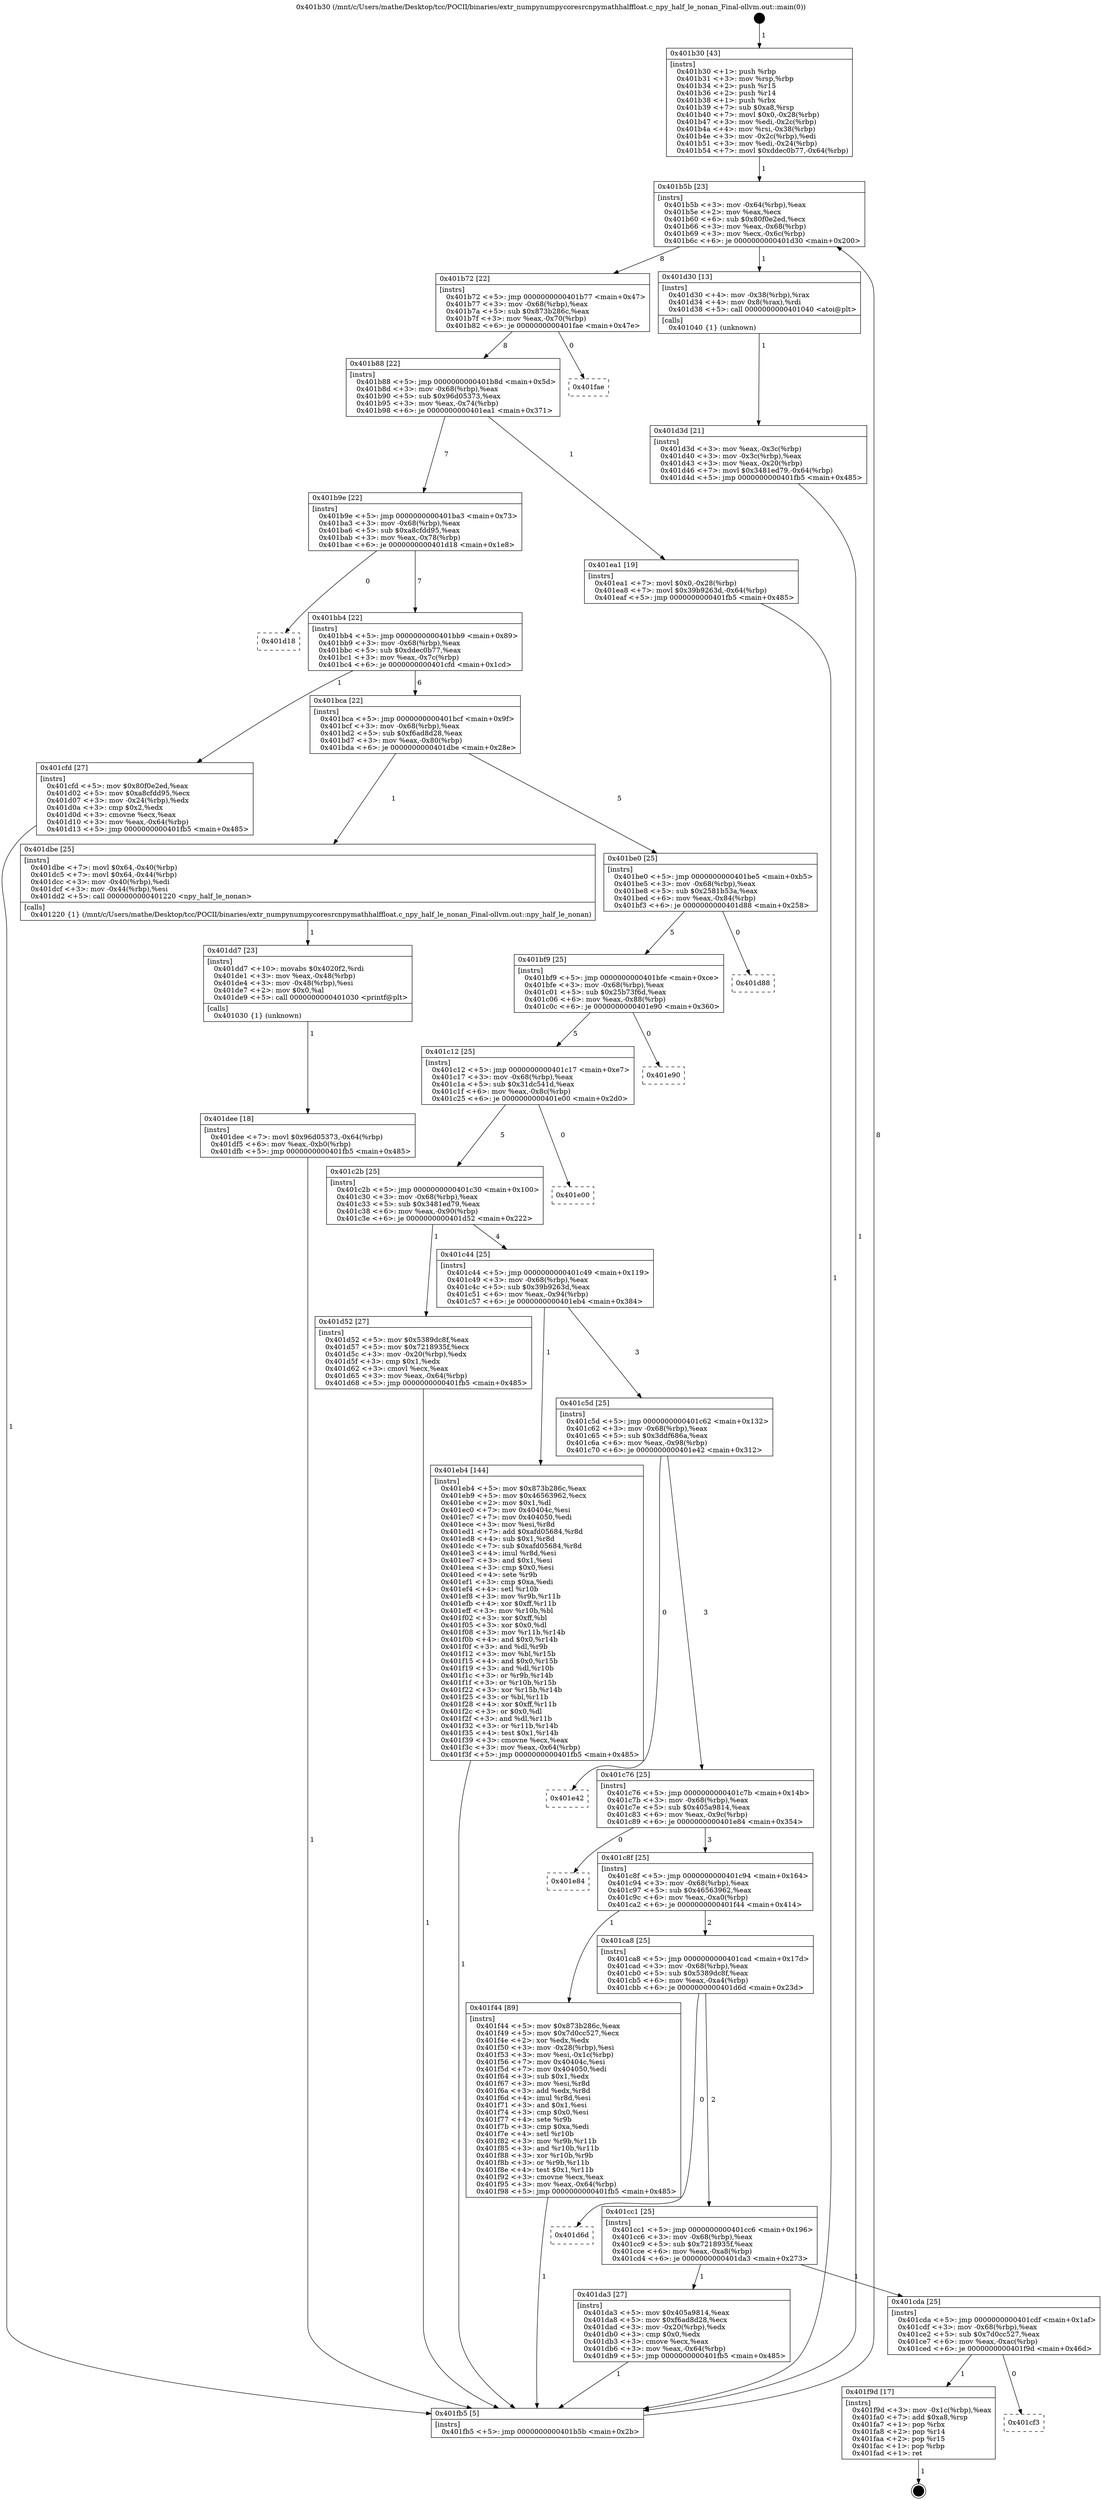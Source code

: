 digraph "0x401b30" {
  label = "0x401b30 (/mnt/c/Users/mathe/Desktop/tcc/POCII/binaries/extr_numpynumpycoresrcnpymathhalffloat.c_npy_half_le_nonan_Final-ollvm.out::main(0))"
  labelloc = "t"
  node[shape=record]

  Entry [label="",width=0.3,height=0.3,shape=circle,fillcolor=black,style=filled]
  "0x401b5b" [label="{
     0x401b5b [23]\l
     | [instrs]\l
     &nbsp;&nbsp;0x401b5b \<+3\>: mov -0x64(%rbp),%eax\l
     &nbsp;&nbsp;0x401b5e \<+2\>: mov %eax,%ecx\l
     &nbsp;&nbsp;0x401b60 \<+6\>: sub $0x80f0e2ed,%ecx\l
     &nbsp;&nbsp;0x401b66 \<+3\>: mov %eax,-0x68(%rbp)\l
     &nbsp;&nbsp;0x401b69 \<+3\>: mov %ecx,-0x6c(%rbp)\l
     &nbsp;&nbsp;0x401b6c \<+6\>: je 0000000000401d30 \<main+0x200\>\l
  }"]
  "0x401d30" [label="{
     0x401d30 [13]\l
     | [instrs]\l
     &nbsp;&nbsp;0x401d30 \<+4\>: mov -0x38(%rbp),%rax\l
     &nbsp;&nbsp;0x401d34 \<+4\>: mov 0x8(%rax),%rdi\l
     &nbsp;&nbsp;0x401d38 \<+5\>: call 0000000000401040 \<atoi@plt\>\l
     | [calls]\l
     &nbsp;&nbsp;0x401040 \{1\} (unknown)\l
  }"]
  "0x401b72" [label="{
     0x401b72 [22]\l
     | [instrs]\l
     &nbsp;&nbsp;0x401b72 \<+5\>: jmp 0000000000401b77 \<main+0x47\>\l
     &nbsp;&nbsp;0x401b77 \<+3\>: mov -0x68(%rbp),%eax\l
     &nbsp;&nbsp;0x401b7a \<+5\>: sub $0x873b286c,%eax\l
     &nbsp;&nbsp;0x401b7f \<+3\>: mov %eax,-0x70(%rbp)\l
     &nbsp;&nbsp;0x401b82 \<+6\>: je 0000000000401fae \<main+0x47e\>\l
  }"]
  Exit [label="",width=0.3,height=0.3,shape=circle,fillcolor=black,style=filled,peripheries=2]
  "0x401fae" [label="{
     0x401fae\l
  }", style=dashed]
  "0x401b88" [label="{
     0x401b88 [22]\l
     | [instrs]\l
     &nbsp;&nbsp;0x401b88 \<+5\>: jmp 0000000000401b8d \<main+0x5d\>\l
     &nbsp;&nbsp;0x401b8d \<+3\>: mov -0x68(%rbp),%eax\l
     &nbsp;&nbsp;0x401b90 \<+5\>: sub $0x96d05373,%eax\l
     &nbsp;&nbsp;0x401b95 \<+3\>: mov %eax,-0x74(%rbp)\l
     &nbsp;&nbsp;0x401b98 \<+6\>: je 0000000000401ea1 \<main+0x371\>\l
  }"]
  "0x401cf3" [label="{
     0x401cf3\l
  }", style=dashed]
  "0x401ea1" [label="{
     0x401ea1 [19]\l
     | [instrs]\l
     &nbsp;&nbsp;0x401ea1 \<+7\>: movl $0x0,-0x28(%rbp)\l
     &nbsp;&nbsp;0x401ea8 \<+7\>: movl $0x39b9263d,-0x64(%rbp)\l
     &nbsp;&nbsp;0x401eaf \<+5\>: jmp 0000000000401fb5 \<main+0x485\>\l
  }"]
  "0x401b9e" [label="{
     0x401b9e [22]\l
     | [instrs]\l
     &nbsp;&nbsp;0x401b9e \<+5\>: jmp 0000000000401ba3 \<main+0x73\>\l
     &nbsp;&nbsp;0x401ba3 \<+3\>: mov -0x68(%rbp),%eax\l
     &nbsp;&nbsp;0x401ba6 \<+5\>: sub $0xa8cfdd95,%eax\l
     &nbsp;&nbsp;0x401bab \<+3\>: mov %eax,-0x78(%rbp)\l
     &nbsp;&nbsp;0x401bae \<+6\>: je 0000000000401d18 \<main+0x1e8\>\l
  }"]
  "0x401f9d" [label="{
     0x401f9d [17]\l
     | [instrs]\l
     &nbsp;&nbsp;0x401f9d \<+3\>: mov -0x1c(%rbp),%eax\l
     &nbsp;&nbsp;0x401fa0 \<+7\>: add $0xa8,%rsp\l
     &nbsp;&nbsp;0x401fa7 \<+1\>: pop %rbx\l
     &nbsp;&nbsp;0x401fa8 \<+2\>: pop %r14\l
     &nbsp;&nbsp;0x401faa \<+2\>: pop %r15\l
     &nbsp;&nbsp;0x401fac \<+1\>: pop %rbp\l
     &nbsp;&nbsp;0x401fad \<+1\>: ret\l
  }"]
  "0x401d18" [label="{
     0x401d18\l
  }", style=dashed]
  "0x401bb4" [label="{
     0x401bb4 [22]\l
     | [instrs]\l
     &nbsp;&nbsp;0x401bb4 \<+5\>: jmp 0000000000401bb9 \<main+0x89\>\l
     &nbsp;&nbsp;0x401bb9 \<+3\>: mov -0x68(%rbp),%eax\l
     &nbsp;&nbsp;0x401bbc \<+5\>: sub $0xddec0b77,%eax\l
     &nbsp;&nbsp;0x401bc1 \<+3\>: mov %eax,-0x7c(%rbp)\l
     &nbsp;&nbsp;0x401bc4 \<+6\>: je 0000000000401cfd \<main+0x1cd\>\l
  }"]
  "0x401dee" [label="{
     0x401dee [18]\l
     | [instrs]\l
     &nbsp;&nbsp;0x401dee \<+7\>: movl $0x96d05373,-0x64(%rbp)\l
     &nbsp;&nbsp;0x401df5 \<+6\>: mov %eax,-0xb0(%rbp)\l
     &nbsp;&nbsp;0x401dfb \<+5\>: jmp 0000000000401fb5 \<main+0x485\>\l
  }"]
  "0x401cfd" [label="{
     0x401cfd [27]\l
     | [instrs]\l
     &nbsp;&nbsp;0x401cfd \<+5\>: mov $0x80f0e2ed,%eax\l
     &nbsp;&nbsp;0x401d02 \<+5\>: mov $0xa8cfdd95,%ecx\l
     &nbsp;&nbsp;0x401d07 \<+3\>: mov -0x24(%rbp),%edx\l
     &nbsp;&nbsp;0x401d0a \<+3\>: cmp $0x2,%edx\l
     &nbsp;&nbsp;0x401d0d \<+3\>: cmovne %ecx,%eax\l
     &nbsp;&nbsp;0x401d10 \<+3\>: mov %eax,-0x64(%rbp)\l
     &nbsp;&nbsp;0x401d13 \<+5\>: jmp 0000000000401fb5 \<main+0x485\>\l
  }"]
  "0x401bca" [label="{
     0x401bca [22]\l
     | [instrs]\l
     &nbsp;&nbsp;0x401bca \<+5\>: jmp 0000000000401bcf \<main+0x9f\>\l
     &nbsp;&nbsp;0x401bcf \<+3\>: mov -0x68(%rbp),%eax\l
     &nbsp;&nbsp;0x401bd2 \<+5\>: sub $0xf6ad8d28,%eax\l
     &nbsp;&nbsp;0x401bd7 \<+3\>: mov %eax,-0x80(%rbp)\l
     &nbsp;&nbsp;0x401bda \<+6\>: je 0000000000401dbe \<main+0x28e\>\l
  }"]
  "0x401fb5" [label="{
     0x401fb5 [5]\l
     | [instrs]\l
     &nbsp;&nbsp;0x401fb5 \<+5\>: jmp 0000000000401b5b \<main+0x2b\>\l
  }"]
  "0x401b30" [label="{
     0x401b30 [43]\l
     | [instrs]\l
     &nbsp;&nbsp;0x401b30 \<+1\>: push %rbp\l
     &nbsp;&nbsp;0x401b31 \<+3\>: mov %rsp,%rbp\l
     &nbsp;&nbsp;0x401b34 \<+2\>: push %r15\l
     &nbsp;&nbsp;0x401b36 \<+2\>: push %r14\l
     &nbsp;&nbsp;0x401b38 \<+1\>: push %rbx\l
     &nbsp;&nbsp;0x401b39 \<+7\>: sub $0xa8,%rsp\l
     &nbsp;&nbsp;0x401b40 \<+7\>: movl $0x0,-0x28(%rbp)\l
     &nbsp;&nbsp;0x401b47 \<+3\>: mov %edi,-0x2c(%rbp)\l
     &nbsp;&nbsp;0x401b4a \<+4\>: mov %rsi,-0x38(%rbp)\l
     &nbsp;&nbsp;0x401b4e \<+3\>: mov -0x2c(%rbp),%edi\l
     &nbsp;&nbsp;0x401b51 \<+3\>: mov %edi,-0x24(%rbp)\l
     &nbsp;&nbsp;0x401b54 \<+7\>: movl $0xddec0b77,-0x64(%rbp)\l
  }"]
  "0x401d3d" [label="{
     0x401d3d [21]\l
     | [instrs]\l
     &nbsp;&nbsp;0x401d3d \<+3\>: mov %eax,-0x3c(%rbp)\l
     &nbsp;&nbsp;0x401d40 \<+3\>: mov -0x3c(%rbp),%eax\l
     &nbsp;&nbsp;0x401d43 \<+3\>: mov %eax,-0x20(%rbp)\l
     &nbsp;&nbsp;0x401d46 \<+7\>: movl $0x3481ed79,-0x64(%rbp)\l
     &nbsp;&nbsp;0x401d4d \<+5\>: jmp 0000000000401fb5 \<main+0x485\>\l
  }"]
  "0x401dd7" [label="{
     0x401dd7 [23]\l
     | [instrs]\l
     &nbsp;&nbsp;0x401dd7 \<+10\>: movabs $0x4020f2,%rdi\l
     &nbsp;&nbsp;0x401de1 \<+3\>: mov %eax,-0x48(%rbp)\l
     &nbsp;&nbsp;0x401de4 \<+3\>: mov -0x48(%rbp),%esi\l
     &nbsp;&nbsp;0x401de7 \<+2\>: mov $0x0,%al\l
     &nbsp;&nbsp;0x401de9 \<+5\>: call 0000000000401030 \<printf@plt\>\l
     | [calls]\l
     &nbsp;&nbsp;0x401030 \{1\} (unknown)\l
  }"]
  "0x401dbe" [label="{
     0x401dbe [25]\l
     | [instrs]\l
     &nbsp;&nbsp;0x401dbe \<+7\>: movl $0x64,-0x40(%rbp)\l
     &nbsp;&nbsp;0x401dc5 \<+7\>: movl $0x64,-0x44(%rbp)\l
     &nbsp;&nbsp;0x401dcc \<+3\>: mov -0x40(%rbp),%edi\l
     &nbsp;&nbsp;0x401dcf \<+3\>: mov -0x44(%rbp),%esi\l
     &nbsp;&nbsp;0x401dd2 \<+5\>: call 0000000000401220 \<npy_half_le_nonan\>\l
     | [calls]\l
     &nbsp;&nbsp;0x401220 \{1\} (/mnt/c/Users/mathe/Desktop/tcc/POCII/binaries/extr_numpynumpycoresrcnpymathhalffloat.c_npy_half_le_nonan_Final-ollvm.out::npy_half_le_nonan)\l
  }"]
  "0x401be0" [label="{
     0x401be0 [25]\l
     | [instrs]\l
     &nbsp;&nbsp;0x401be0 \<+5\>: jmp 0000000000401be5 \<main+0xb5\>\l
     &nbsp;&nbsp;0x401be5 \<+3\>: mov -0x68(%rbp),%eax\l
     &nbsp;&nbsp;0x401be8 \<+5\>: sub $0x2581b53a,%eax\l
     &nbsp;&nbsp;0x401bed \<+6\>: mov %eax,-0x84(%rbp)\l
     &nbsp;&nbsp;0x401bf3 \<+6\>: je 0000000000401d88 \<main+0x258\>\l
  }"]
  "0x401cda" [label="{
     0x401cda [25]\l
     | [instrs]\l
     &nbsp;&nbsp;0x401cda \<+5\>: jmp 0000000000401cdf \<main+0x1af\>\l
     &nbsp;&nbsp;0x401cdf \<+3\>: mov -0x68(%rbp),%eax\l
     &nbsp;&nbsp;0x401ce2 \<+5\>: sub $0x7d0cc527,%eax\l
     &nbsp;&nbsp;0x401ce7 \<+6\>: mov %eax,-0xac(%rbp)\l
     &nbsp;&nbsp;0x401ced \<+6\>: je 0000000000401f9d \<main+0x46d\>\l
  }"]
  "0x401d88" [label="{
     0x401d88\l
  }", style=dashed]
  "0x401bf9" [label="{
     0x401bf9 [25]\l
     | [instrs]\l
     &nbsp;&nbsp;0x401bf9 \<+5\>: jmp 0000000000401bfe \<main+0xce\>\l
     &nbsp;&nbsp;0x401bfe \<+3\>: mov -0x68(%rbp),%eax\l
     &nbsp;&nbsp;0x401c01 \<+5\>: sub $0x25b73f6d,%eax\l
     &nbsp;&nbsp;0x401c06 \<+6\>: mov %eax,-0x88(%rbp)\l
     &nbsp;&nbsp;0x401c0c \<+6\>: je 0000000000401e90 \<main+0x360\>\l
  }"]
  "0x401da3" [label="{
     0x401da3 [27]\l
     | [instrs]\l
     &nbsp;&nbsp;0x401da3 \<+5\>: mov $0x405a9814,%eax\l
     &nbsp;&nbsp;0x401da8 \<+5\>: mov $0xf6ad8d28,%ecx\l
     &nbsp;&nbsp;0x401dad \<+3\>: mov -0x20(%rbp),%edx\l
     &nbsp;&nbsp;0x401db0 \<+3\>: cmp $0x0,%edx\l
     &nbsp;&nbsp;0x401db3 \<+3\>: cmove %ecx,%eax\l
     &nbsp;&nbsp;0x401db6 \<+3\>: mov %eax,-0x64(%rbp)\l
     &nbsp;&nbsp;0x401db9 \<+5\>: jmp 0000000000401fb5 \<main+0x485\>\l
  }"]
  "0x401e90" [label="{
     0x401e90\l
  }", style=dashed]
  "0x401c12" [label="{
     0x401c12 [25]\l
     | [instrs]\l
     &nbsp;&nbsp;0x401c12 \<+5\>: jmp 0000000000401c17 \<main+0xe7\>\l
     &nbsp;&nbsp;0x401c17 \<+3\>: mov -0x68(%rbp),%eax\l
     &nbsp;&nbsp;0x401c1a \<+5\>: sub $0x31dc541d,%eax\l
     &nbsp;&nbsp;0x401c1f \<+6\>: mov %eax,-0x8c(%rbp)\l
     &nbsp;&nbsp;0x401c25 \<+6\>: je 0000000000401e00 \<main+0x2d0\>\l
  }"]
  "0x401cc1" [label="{
     0x401cc1 [25]\l
     | [instrs]\l
     &nbsp;&nbsp;0x401cc1 \<+5\>: jmp 0000000000401cc6 \<main+0x196\>\l
     &nbsp;&nbsp;0x401cc6 \<+3\>: mov -0x68(%rbp),%eax\l
     &nbsp;&nbsp;0x401cc9 \<+5\>: sub $0x7218935f,%eax\l
     &nbsp;&nbsp;0x401cce \<+6\>: mov %eax,-0xa8(%rbp)\l
     &nbsp;&nbsp;0x401cd4 \<+6\>: je 0000000000401da3 \<main+0x273\>\l
  }"]
  "0x401e00" [label="{
     0x401e00\l
  }", style=dashed]
  "0x401c2b" [label="{
     0x401c2b [25]\l
     | [instrs]\l
     &nbsp;&nbsp;0x401c2b \<+5\>: jmp 0000000000401c30 \<main+0x100\>\l
     &nbsp;&nbsp;0x401c30 \<+3\>: mov -0x68(%rbp),%eax\l
     &nbsp;&nbsp;0x401c33 \<+5\>: sub $0x3481ed79,%eax\l
     &nbsp;&nbsp;0x401c38 \<+6\>: mov %eax,-0x90(%rbp)\l
     &nbsp;&nbsp;0x401c3e \<+6\>: je 0000000000401d52 \<main+0x222\>\l
  }"]
  "0x401d6d" [label="{
     0x401d6d\l
  }", style=dashed]
  "0x401d52" [label="{
     0x401d52 [27]\l
     | [instrs]\l
     &nbsp;&nbsp;0x401d52 \<+5\>: mov $0x5389dc8f,%eax\l
     &nbsp;&nbsp;0x401d57 \<+5\>: mov $0x7218935f,%ecx\l
     &nbsp;&nbsp;0x401d5c \<+3\>: mov -0x20(%rbp),%edx\l
     &nbsp;&nbsp;0x401d5f \<+3\>: cmp $0x1,%edx\l
     &nbsp;&nbsp;0x401d62 \<+3\>: cmovl %ecx,%eax\l
     &nbsp;&nbsp;0x401d65 \<+3\>: mov %eax,-0x64(%rbp)\l
     &nbsp;&nbsp;0x401d68 \<+5\>: jmp 0000000000401fb5 \<main+0x485\>\l
  }"]
  "0x401c44" [label="{
     0x401c44 [25]\l
     | [instrs]\l
     &nbsp;&nbsp;0x401c44 \<+5\>: jmp 0000000000401c49 \<main+0x119\>\l
     &nbsp;&nbsp;0x401c49 \<+3\>: mov -0x68(%rbp),%eax\l
     &nbsp;&nbsp;0x401c4c \<+5\>: sub $0x39b9263d,%eax\l
     &nbsp;&nbsp;0x401c51 \<+6\>: mov %eax,-0x94(%rbp)\l
     &nbsp;&nbsp;0x401c57 \<+6\>: je 0000000000401eb4 \<main+0x384\>\l
  }"]
  "0x401ca8" [label="{
     0x401ca8 [25]\l
     | [instrs]\l
     &nbsp;&nbsp;0x401ca8 \<+5\>: jmp 0000000000401cad \<main+0x17d\>\l
     &nbsp;&nbsp;0x401cad \<+3\>: mov -0x68(%rbp),%eax\l
     &nbsp;&nbsp;0x401cb0 \<+5\>: sub $0x5389dc8f,%eax\l
     &nbsp;&nbsp;0x401cb5 \<+6\>: mov %eax,-0xa4(%rbp)\l
     &nbsp;&nbsp;0x401cbb \<+6\>: je 0000000000401d6d \<main+0x23d\>\l
  }"]
  "0x401eb4" [label="{
     0x401eb4 [144]\l
     | [instrs]\l
     &nbsp;&nbsp;0x401eb4 \<+5\>: mov $0x873b286c,%eax\l
     &nbsp;&nbsp;0x401eb9 \<+5\>: mov $0x46563962,%ecx\l
     &nbsp;&nbsp;0x401ebe \<+2\>: mov $0x1,%dl\l
     &nbsp;&nbsp;0x401ec0 \<+7\>: mov 0x40404c,%esi\l
     &nbsp;&nbsp;0x401ec7 \<+7\>: mov 0x404050,%edi\l
     &nbsp;&nbsp;0x401ece \<+3\>: mov %esi,%r8d\l
     &nbsp;&nbsp;0x401ed1 \<+7\>: add $0xafd05684,%r8d\l
     &nbsp;&nbsp;0x401ed8 \<+4\>: sub $0x1,%r8d\l
     &nbsp;&nbsp;0x401edc \<+7\>: sub $0xafd05684,%r8d\l
     &nbsp;&nbsp;0x401ee3 \<+4\>: imul %r8d,%esi\l
     &nbsp;&nbsp;0x401ee7 \<+3\>: and $0x1,%esi\l
     &nbsp;&nbsp;0x401eea \<+3\>: cmp $0x0,%esi\l
     &nbsp;&nbsp;0x401eed \<+4\>: sete %r9b\l
     &nbsp;&nbsp;0x401ef1 \<+3\>: cmp $0xa,%edi\l
     &nbsp;&nbsp;0x401ef4 \<+4\>: setl %r10b\l
     &nbsp;&nbsp;0x401ef8 \<+3\>: mov %r9b,%r11b\l
     &nbsp;&nbsp;0x401efb \<+4\>: xor $0xff,%r11b\l
     &nbsp;&nbsp;0x401eff \<+3\>: mov %r10b,%bl\l
     &nbsp;&nbsp;0x401f02 \<+3\>: xor $0xff,%bl\l
     &nbsp;&nbsp;0x401f05 \<+3\>: xor $0x0,%dl\l
     &nbsp;&nbsp;0x401f08 \<+3\>: mov %r11b,%r14b\l
     &nbsp;&nbsp;0x401f0b \<+4\>: and $0x0,%r14b\l
     &nbsp;&nbsp;0x401f0f \<+3\>: and %dl,%r9b\l
     &nbsp;&nbsp;0x401f12 \<+3\>: mov %bl,%r15b\l
     &nbsp;&nbsp;0x401f15 \<+4\>: and $0x0,%r15b\l
     &nbsp;&nbsp;0x401f19 \<+3\>: and %dl,%r10b\l
     &nbsp;&nbsp;0x401f1c \<+3\>: or %r9b,%r14b\l
     &nbsp;&nbsp;0x401f1f \<+3\>: or %r10b,%r15b\l
     &nbsp;&nbsp;0x401f22 \<+3\>: xor %r15b,%r14b\l
     &nbsp;&nbsp;0x401f25 \<+3\>: or %bl,%r11b\l
     &nbsp;&nbsp;0x401f28 \<+4\>: xor $0xff,%r11b\l
     &nbsp;&nbsp;0x401f2c \<+3\>: or $0x0,%dl\l
     &nbsp;&nbsp;0x401f2f \<+3\>: and %dl,%r11b\l
     &nbsp;&nbsp;0x401f32 \<+3\>: or %r11b,%r14b\l
     &nbsp;&nbsp;0x401f35 \<+4\>: test $0x1,%r14b\l
     &nbsp;&nbsp;0x401f39 \<+3\>: cmovne %ecx,%eax\l
     &nbsp;&nbsp;0x401f3c \<+3\>: mov %eax,-0x64(%rbp)\l
     &nbsp;&nbsp;0x401f3f \<+5\>: jmp 0000000000401fb5 \<main+0x485\>\l
  }"]
  "0x401c5d" [label="{
     0x401c5d [25]\l
     | [instrs]\l
     &nbsp;&nbsp;0x401c5d \<+5\>: jmp 0000000000401c62 \<main+0x132\>\l
     &nbsp;&nbsp;0x401c62 \<+3\>: mov -0x68(%rbp),%eax\l
     &nbsp;&nbsp;0x401c65 \<+5\>: sub $0x3ddf686a,%eax\l
     &nbsp;&nbsp;0x401c6a \<+6\>: mov %eax,-0x98(%rbp)\l
     &nbsp;&nbsp;0x401c70 \<+6\>: je 0000000000401e42 \<main+0x312\>\l
  }"]
  "0x401f44" [label="{
     0x401f44 [89]\l
     | [instrs]\l
     &nbsp;&nbsp;0x401f44 \<+5\>: mov $0x873b286c,%eax\l
     &nbsp;&nbsp;0x401f49 \<+5\>: mov $0x7d0cc527,%ecx\l
     &nbsp;&nbsp;0x401f4e \<+2\>: xor %edx,%edx\l
     &nbsp;&nbsp;0x401f50 \<+3\>: mov -0x28(%rbp),%esi\l
     &nbsp;&nbsp;0x401f53 \<+3\>: mov %esi,-0x1c(%rbp)\l
     &nbsp;&nbsp;0x401f56 \<+7\>: mov 0x40404c,%esi\l
     &nbsp;&nbsp;0x401f5d \<+7\>: mov 0x404050,%edi\l
     &nbsp;&nbsp;0x401f64 \<+3\>: sub $0x1,%edx\l
     &nbsp;&nbsp;0x401f67 \<+3\>: mov %esi,%r8d\l
     &nbsp;&nbsp;0x401f6a \<+3\>: add %edx,%r8d\l
     &nbsp;&nbsp;0x401f6d \<+4\>: imul %r8d,%esi\l
     &nbsp;&nbsp;0x401f71 \<+3\>: and $0x1,%esi\l
     &nbsp;&nbsp;0x401f74 \<+3\>: cmp $0x0,%esi\l
     &nbsp;&nbsp;0x401f77 \<+4\>: sete %r9b\l
     &nbsp;&nbsp;0x401f7b \<+3\>: cmp $0xa,%edi\l
     &nbsp;&nbsp;0x401f7e \<+4\>: setl %r10b\l
     &nbsp;&nbsp;0x401f82 \<+3\>: mov %r9b,%r11b\l
     &nbsp;&nbsp;0x401f85 \<+3\>: and %r10b,%r11b\l
     &nbsp;&nbsp;0x401f88 \<+3\>: xor %r10b,%r9b\l
     &nbsp;&nbsp;0x401f8b \<+3\>: or %r9b,%r11b\l
     &nbsp;&nbsp;0x401f8e \<+4\>: test $0x1,%r11b\l
     &nbsp;&nbsp;0x401f92 \<+3\>: cmovne %ecx,%eax\l
     &nbsp;&nbsp;0x401f95 \<+3\>: mov %eax,-0x64(%rbp)\l
     &nbsp;&nbsp;0x401f98 \<+5\>: jmp 0000000000401fb5 \<main+0x485\>\l
  }"]
  "0x401e42" [label="{
     0x401e42\l
  }", style=dashed]
  "0x401c76" [label="{
     0x401c76 [25]\l
     | [instrs]\l
     &nbsp;&nbsp;0x401c76 \<+5\>: jmp 0000000000401c7b \<main+0x14b\>\l
     &nbsp;&nbsp;0x401c7b \<+3\>: mov -0x68(%rbp),%eax\l
     &nbsp;&nbsp;0x401c7e \<+5\>: sub $0x405a9814,%eax\l
     &nbsp;&nbsp;0x401c83 \<+6\>: mov %eax,-0x9c(%rbp)\l
     &nbsp;&nbsp;0x401c89 \<+6\>: je 0000000000401e84 \<main+0x354\>\l
  }"]
  "0x401c8f" [label="{
     0x401c8f [25]\l
     | [instrs]\l
     &nbsp;&nbsp;0x401c8f \<+5\>: jmp 0000000000401c94 \<main+0x164\>\l
     &nbsp;&nbsp;0x401c94 \<+3\>: mov -0x68(%rbp),%eax\l
     &nbsp;&nbsp;0x401c97 \<+5\>: sub $0x46563962,%eax\l
     &nbsp;&nbsp;0x401c9c \<+6\>: mov %eax,-0xa0(%rbp)\l
     &nbsp;&nbsp;0x401ca2 \<+6\>: je 0000000000401f44 \<main+0x414\>\l
  }"]
  "0x401e84" [label="{
     0x401e84\l
  }", style=dashed]
  Entry -> "0x401b30" [label=" 1"]
  "0x401b5b" -> "0x401d30" [label=" 1"]
  "0x401b5b" -> "0x401b72" [label=" 8"]
  "0x401f9d" -> Exit [label=" 1"]
  "0x401b72" -> "0x401fae" [label=" 0"]
  "0x401b72" -> "0x401b88" [label=" 8"]
  "0x401cda" -> "0x401cf3" [label=" 0"]
  "0x401b88" -> "0x401ea1" [label=" 1"]
  "0x401b88" -> "0x401b9e" [label=" 7"]
  "0x401cda" -> "0x401f9d" [label=" 1"]
  "0x401b9e" -> "0x401d18" [label=" 0"]
  "0x401b9e" -> "0x401bb4" [label=" 7"]
  "0x401f44" -> "0x401fb5" [label=" 1"]
  "0x401bb4" -> "0x401cfd" [label=" 1"]
  "0x401bb4" -> "0x401bca" [label=" 6"]
  "0x401cfd" -> "0x401fb5" [label=" 1"]
  "0x401b30" -> "0x401b5b" [label=" 1"]
  "0x401fb5" -> "0x401b5b" [label=" 8"]
  "0x401d30" -> "0x401d3d" [label=" 1"]
  "0x401d3d" -> "0x401fb5" [label=" 1"]
  "0x401eb4" -> "0x401fb5" [label=" 1"]
  "0x401bca" -> "0x401dbe" [label=" 1"]
  "0x401bca" -> "0x401be0" [label=" 5"]
  "0x401ea1" -> "0x401fb5" [label=" 1"]
  "0x401be0" -> "0x401d88" [label=" 0"]
  "0x401be0" -> "0x401bf9" [label=" 5"]
  "0x401dee" -> "0x401fb5" [label=" 1"]
  "0x401bf9" -> "0x401e90" [label=" 0"]
  "0x401bf9" -> "0x401c12" [label=" 5"]
  "0x401dd7" -> "0x401dee" [label=" 1"]
  "0x401c12" -> "0x401e00" [label=" 0"]
  "0x401c12" -> "0x401c2b" [label=" 5"]
  "0x401da3" -> "0x401fb5" [label=" 1"]
  "0x401c2b" -> "0x401d52" [label=" 1"]
  "0x401c2b" -> "0x401c44" [label=" 4"]
  "0x401d52" -> "0x401fb5" [label=" 1"]
  "0x401cc1" -> "0x401cda" [label=" 1"]
  "0x401c44" -> "0x401eb4" [label=" 1"]
  "0x401c44" -> "0x401c5d" [label=" 3"]
  "0x401dbe" -> "0x401dd7" [label=" 1"]
  "0x401c5d" -> "0x401e42" [label=" 0"]
  "0x401c5d" -> "0x401c76" [label=" 3"]
  "0x401ca8" -> "0x401cc1" [label=" 2"]
  "0x401c76" -> "0x401e84" [label=" 0"]
  "0x401c76" -> "0x401c8f" [label=" 3"]
  "0x401ca8" -> "0x401d6d" [label=" 0"]
  "0x401c8f" -> "0x401f44" [label=" 1"]
  "0x401c8f" -> "0x401ca8" [label=" 2"]
  "0x401cc1" -> "0x401da3" [label=" 1"]
}
